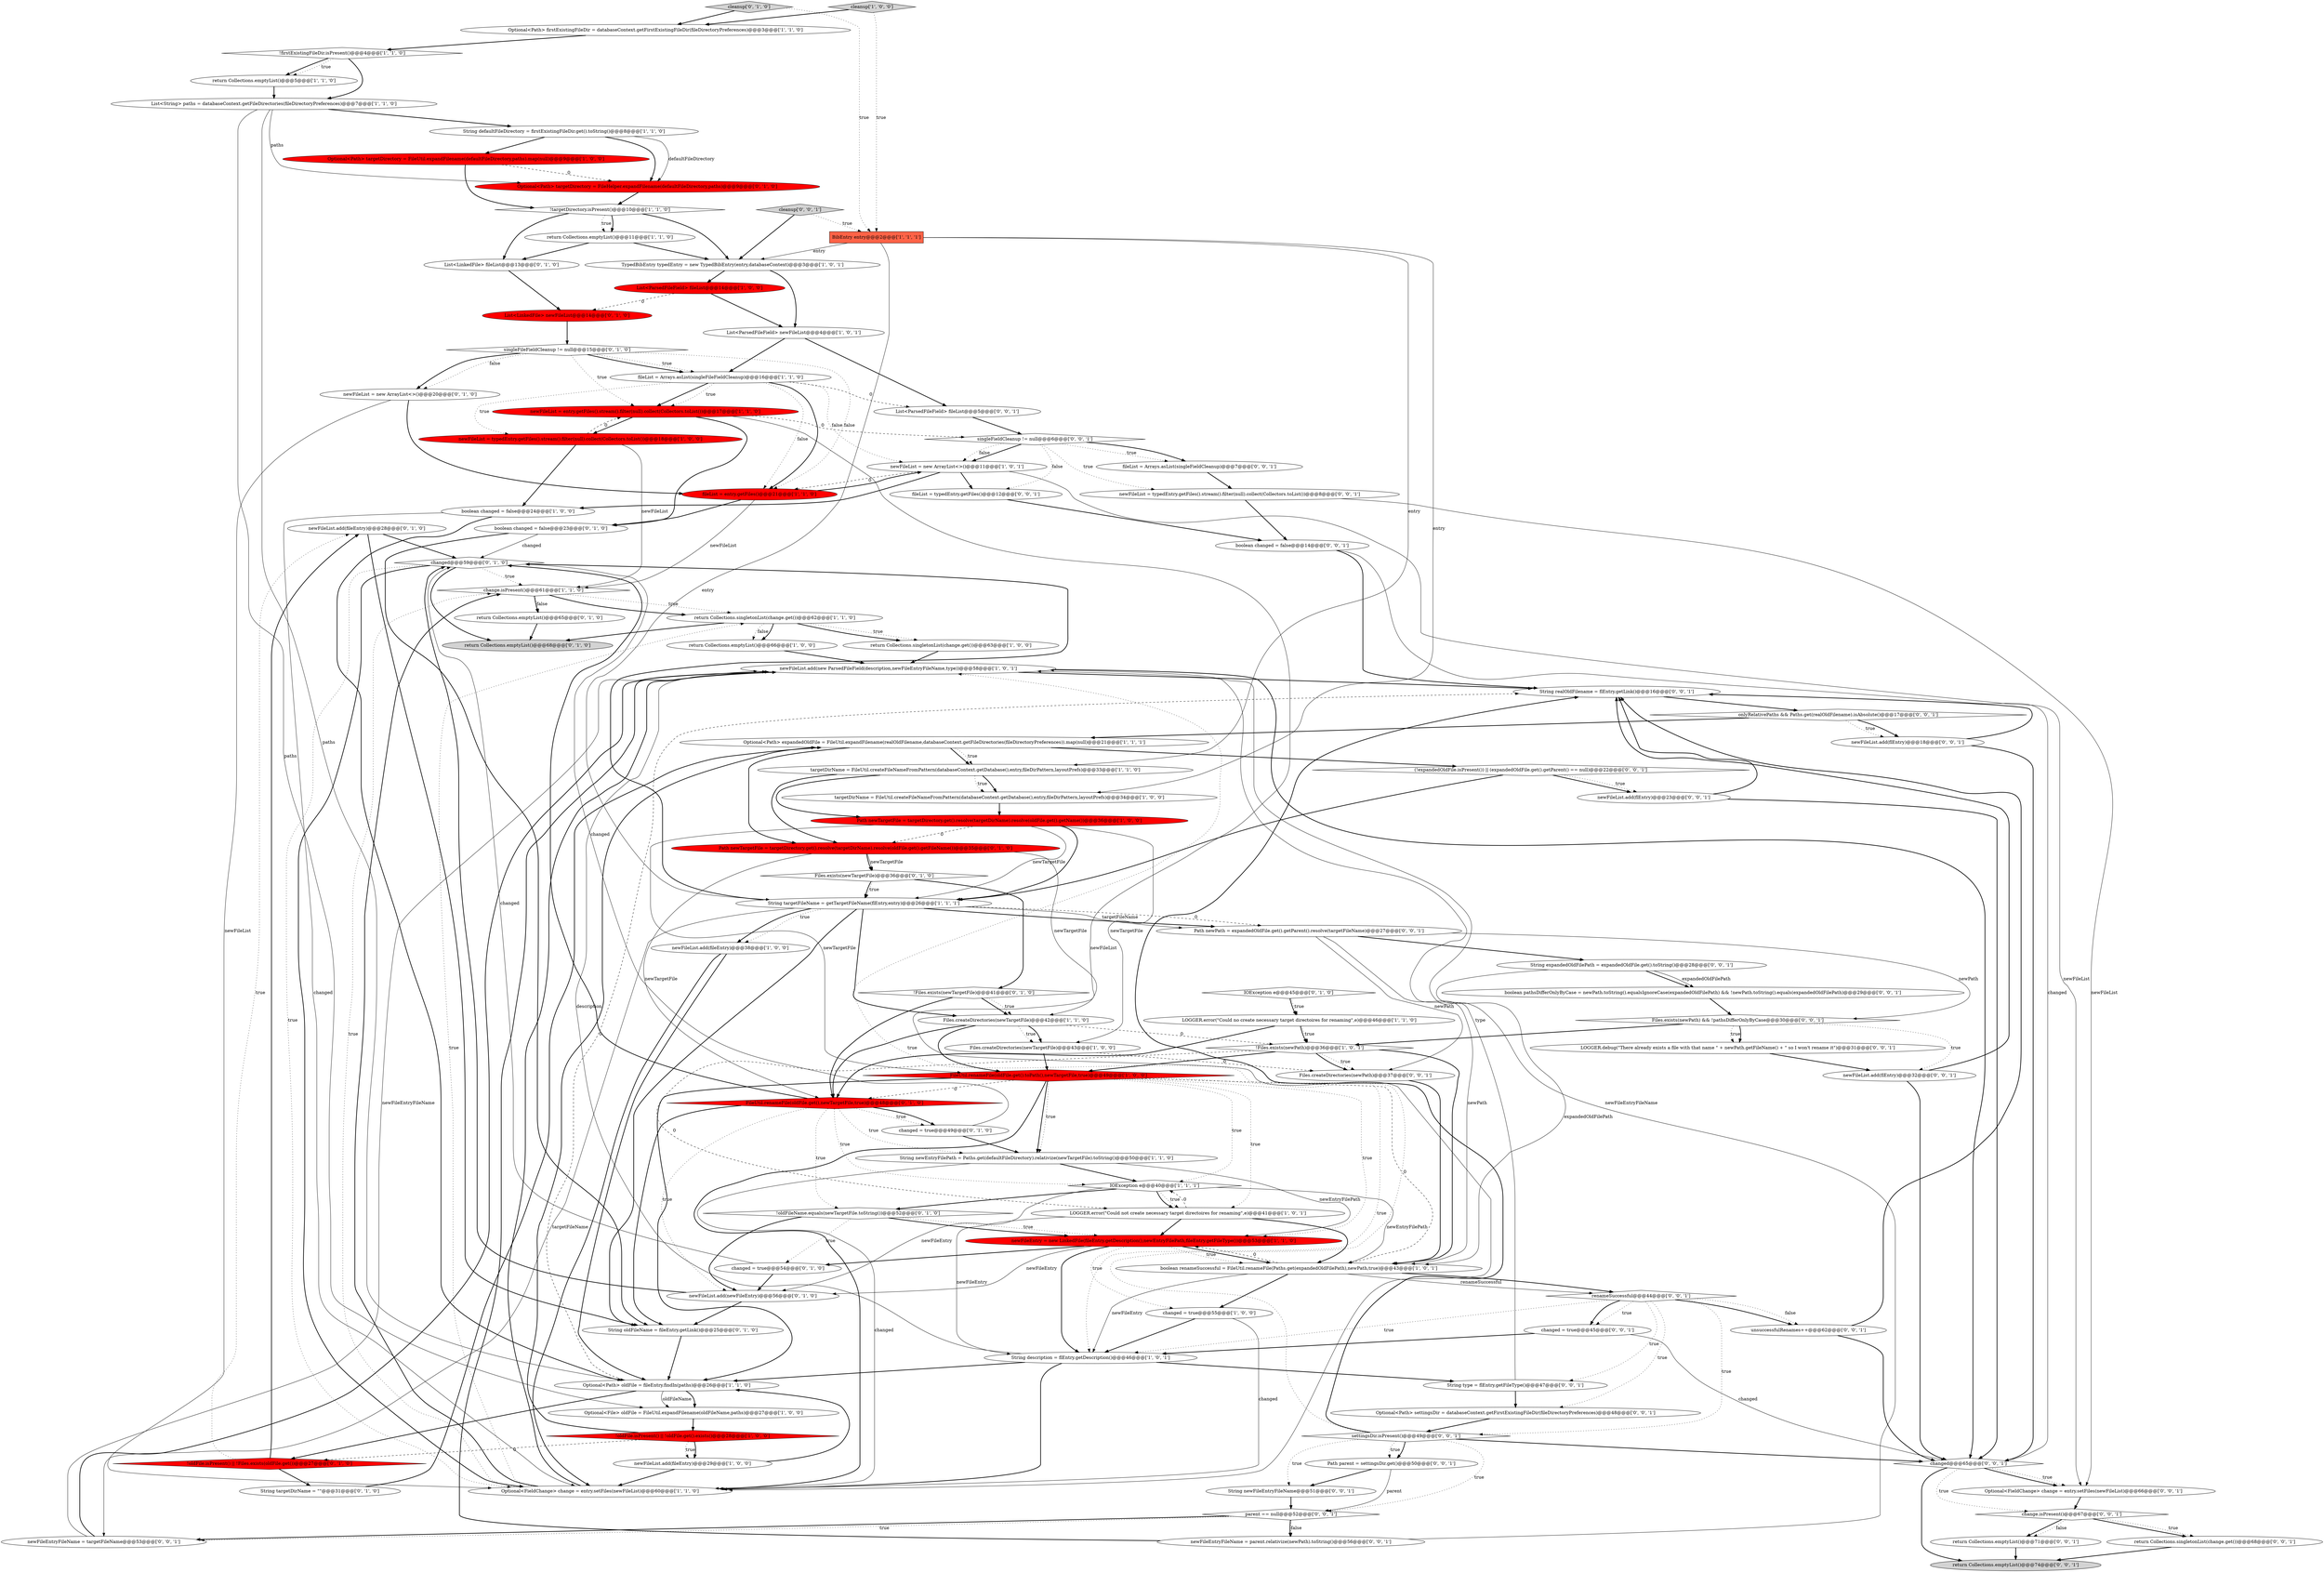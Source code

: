 digraph {
66 [style = filled, label = "newFileList.add(fileEntry)@@@28@@@['0', '1', '0']", fillcolor = white, shape = ellipse image = "AAA0AAABBB2BBB"];
72 [style = filled, label = "boolean pathsDifferOnlyByCase = newPath.toString().equalsIgnoreCase(expandedOldFilePath) && !newPath.toString().equals(expandedOldFilePath)@@@29@@@['0', '0', '1']", fillcolor = white, shape = ellipse image = "AAA0AAABBB3BBB"];
83 [style = filled, label = "Files.createDirectories(newPath)@@@37@@@['0', '0', '1']", fillcolor = white, shape = ellipse image = "AAA0AAABBB3BBB"];
101 [style = filled, label = "return Collections.singletonList(change.get())@@@68@@@['0', '0', '1']", fillcolor = white, shape = ellipse image = "AAA0AAABBB3BBB"];
7 [style = filled, label = "!oldFile.isPresent() || !oldFile.get().exists()@@@28@@@['1', '0', '0']", fillcolor = red, shape = diamond image = "AAA1AAABBB1BBB"];
0 [style = filled, label = "BibEntry entry@@@2@@@['1', '1', '1']", fillcolor = tomato, shape = box image = "AAA0AAABBB1BBB"];
16 [style = filled, label = "Optional<Path> targetDirectory = FileUtil.expandFilename(defaultFileDirectory,paths).map(null)@@@9@@@['1', '0', '0']", fillcolor = red, shape = ellipse image = "AAA1AAABBB1BBB"];
47 [style = filled, label = "FileUtil.renameFile(oldFile.get(),newTargetFile,true)@@@48@@@['0', '1', '0']", fillcolor = red, shape = diamond image = "AAA1AAABBB2BBB"];
92 [style = filled, label = "cleanup['0', '0', '1']", fillcolor = lightgray, shape = diamond image = "AAA0AAABBB3BBB"];
93 [style = filled, label = "String realOldFilename = flEntry.getLink()@@@16@@@['0', '0', '1']", fillcolor = white, shape = ellipse image = "AAA0AAABBB3BBB"];
2 [style = filled, label = "targetDirName = FileUtil.createFileNameFromPattern(databaseContext.getDatabase(),entry,fileDirPattern,layoutPrefs)@@@34@@@['1', '0', '0']", fillcolor = white, shape = ellipse image = "AAA0AAABBB1BBB"];
85 [style = filled, label = "newFileEntryFileName = targetFileName@@@53@@@['0', '0', '1']", fillcolor = white, shape = ellipse image = "AAA0AAABBB3BBB"];
98 [style = filled, label = "changed@@@65@@@['0', '0', '1']", fillcolor = white, shape = diamond image = "AAA0AAABBB3BBB"];
58 [style = filled, label = "singleFileFieldCleanup != null@@@15@@@['0', '1', '0']", fillcolor = white, shape = diamond image = "AAA0AAABBB2BBB"];
57 [style = filled, label = "List<LinkedFile> newFileList@@@14@@@['0', '1', '0']", fillcolor = red, shape = ellipse image = "AAA1AAABBB2BBB"];
33 [style = filled, label = "List<String> paths = databaseContext.getFileDirectories(fileDirectoryPreferences)@@@7@@@['1', '1', '0']", fillcolor = white, shape = ellipse image = "AAA0AAABBB1BBB"];
6 [style = filled, label = "targetDirName = FileUtil.createFileNameFromPattern(databaseContext.getDatabase(),entry,fileDirPattern,layoutPrefs)@@@33@@@['1', '1', '0']", fillcolor = white, shape = ellipse image = "AAA0AAABBB1BBB"];
49 [style = filled, label = "newFileList.add(newFileEntry)@@@56@@@['0', '1', '0']", fillcolor = white, shape = ellipse image = "AAA0AAABBB2BBB"];
9 [style = filled, label = "TypedBibEntry typedEntry = new TypedBibEntry(entry,databaseContext)@@@3@@@['1', '0', '1']", fillcolor = white, shape = ellipse image = "AAA0AAABBB1BBB"];
39 [style = filled, label = "Files.createDirectories(newTargetFile)@@@42@@@['1', '1', '0']", fillcolor = white, shape = ellipse image = "AAA0AAABBB1BBB"];
13 [style = filled, label = "return Collections.emptyList()@@@5@@@['1', '1', '0']", fillcolor = white, shape = ellipse image = "AAA0AAABBB1BBB"];
81 [style = filled, label = "(!expandedOldFile.isPresent()) || (expandedOldFile.get().getParent() == null)@@@22@@@['0', '0', '1']", fillcolor = white, shape = diamond image = "AAA0AAABBB3BBB"];
43 [style = filled, label = "changed = true@@@55@@@['1', '0', '0']", fillcolor = white, shape = ellipse image = "AAA0AAABBB1BBB"];
68 [style = filled, label = "cleanup['0', '1', '0']", fillcolor = lightgray, shape = diamond image = "AAA0AAABBB2BBB"];
104 [style = filled, label = "Files.exists(newPath) && !pathsDifferOnlyByCase@@@30@@@['0', '0', '1']", fillcolor = white, shape = diamond image = "AAA0AAABBB3BBB"];
29 [style = filled, label = "Optional<Path> firstExistingFileDir = databaseContext.getFirstExistingFileDir(fileDirectoryPreferences)@@@3@@@['1', '1', '0']", fillcolor = white, shape = ellipse image = "AAA0AAABBB1BBB"];
102 [style = filled, label = "boolean changed = false@@@14@@@['0', '0', '1']", fillcolor = white, shape = ellipse image = "AAA0AAABBB3BBB"];
27 [style = filled, label = "newFileList = new ArrayList<>()@@@11@@@['1', '0', '1']", fillcolor = white, shape = ellipse image = "AAA0AAABBB1BBB"];
55 [style = filled, label = "changed = true@@@49@@@['0', '1', '0']", fillcolor = white, shape = ellipse image = "AAA0AAABBB2BBB"];
62 [style = filled, label = "return Collections.emptyList()@@@65@@@['0', '1', '0']", fillcolor = white, shape = ellipse image = "AAA0AAABBB2BBB"];
99 [style = filled, label = "Optional<Path> settingsDir = databaseContext.getFirstExistingFileDir(fileDirectoryPreferences)@@@48@@@['0', '0', '1']", fillcolor = white, shape = ellipse image = "AAA0AAABBB3BBB"];
11 [style = filled, label = "newFileList = typedEntry.getFiles().stream().filter(null).collect(Collectors.toList())@@@18@@@['1', '0', '0']", fillcolor = red, shape = ellipse image = "AAA1AAABBB1BBB"];
44 [style = filled, label = "return Collections.singletonList(change.get())@@@62@@@['1', '1', '0']", fillcolor = white, shape = ellipse image = "AAA0AAABBB1BBB"];
76 [style = filled, label = "unsuccessfulRenames++@@@62@@@['0', '0', '1']", fillcolor = white, shape = ellipse image = "AAA0AAABBB3BBB"];
90 [style = filled, label = "List<ParsedFileField> fileList@@@5@@@['0', '0', '1']", fillcolor = white, shape = ellipse image = "AAA0AAABBB3BBB"];
64 [style = filled, label = "return Collections.emptyList()@@@68@@@['0', '1', '0']", fillcolor = lightgray, shape = ellipse image = "AAA0AAABBB2BBB"];
24 [style = filled, label = "return Collections.emptyList()@@@66@@@['1', '0', '0']", fillcolor = white, shape = ellipse image = "AAA0AAABBB1BBB"];
89 [style = filled, label = "return Collections.emptyList()@@@71@@@['0', '0', '1']", fillcolor = white, shape = ellipse image = "AAA0AAABBB3BBB"];
36 [style = filled, label = "newFileList.add(new ParsedFileField(description,newFileEntryFileName,type))@@@58@@@['1', '0', '1']", fillcolor = white, shape = ellipse image = "AAA0AAABBB1BBB"];
94 [style = filled, label = "return Collections.emptyList()@@@74@@@['0', '0', '1']", fillcolor = lightgray, shape = ellipse image = "AAA0AAABBB3BBB"];
77 [style = filled, label = "Optional<FieldChange> change = entry.setFiles(newFileList)@@@66@@@['0', '0', '1']", fillcolor = white, shape = ellipse image = "AAA0AAABBB3BBB"];
30 [style = filled, label = "Path newTargetFile = targetDirectory.get().resolve(targetDirName).resolve(oldFile.get().getName())@@@36@@@['1', '0', '0']", fillcolor = red, shape = ellipse image = "AAA1AAABBB1BBB"];
80 [style = filled, label = "Path newPath = expandedOldFile.get().getParent().resolve(targetFileName)@@@27@@@['0', '0', '1']", fillcolor = white, shape = ellipse image = "AAA0AAABBB3BBB"];
22 [style = filled, label = "FileUtil.renameFile(oldFile.get().toPath(),newTargetFile,true)@@@49@@@['1', '0', '0']", fillcolor = red, shape = diamond image = "AAA1AAABBB1BBB"];
82 [style = filled, label = "newFileList.add(flEntry)@@@18@@@['0', '0', '1']", fillcolor = white, shape = ellipse image = "AAA0AAABBB3BBB"];
10 [style = filled, label = "newFileList = entry.getFiles().stream().filter(null).collect(Collectors.toList())@@@17@@@['1', '1', '0']", fillcolor = red, shape = ellipse image = "AAA1AAABBB1BBB"];
12 [style = filled, label = "boolean renameSuccessful = FileUtil.renameFile(Paths.get(expandedOldFilePath),newPath,true)@@@43@@@['1', '0', '1']", fillcolor = white, shape = ellipse image = "AAA0AAABBB1BBB"];
19 [style = filled, label = "change.isPresent()@@@61@@@['1', '1', '0']", fillcolor = white, shape = diamond image = "AAA0AAABBB1BBB"];
35 [style = filled, label = "String targetFileName = getTargetFileName(flEntry,entry)@@@26@@@['1', '1', '1']", fillcolor = white, shape = ellipse image = "AAA0AAABBB1BBB"];
32 [style = filled, label = "fileList = Arrays.asList(singleFileFieldCleanup)@@@16@@@['1', '1', '0']", fillcolor = white, shape = ellipse image = "AAA0AAABBB1BBB"];
21 [style = filled, label = "fileList = entry.getFiles()@@@21@@@['1', '1', '0']", fillcolor = red, shape = ellipse image = "AAA1AAABBB1BBB"];
5 [style = filled, label = "Optional<Path> oldFile = fileEntry.findIn(paths)@@@26@@@['1', '1', '0']", fillcolor = white, shape = ellipse image = "AAA0AAABBB1BBB"];
15 [style = filled, label = "String defaultFileDirectory = firstExistingFileDir.get().toString()@@@8@@@['1', '1', '0']", fillcolor = white, shape = ellipse image = "AAA0AAABBB1BBB"];
37 [style = filled, label = "cleanup['1', '0', '0']", fillcolor = lightgray, shape = diamond image = "AAA0AAABBB1BBB"];
61 [style = filled, label = "Files.exists(newTargetFile)@@@36@@@['0', '1', '0']", fillcolor = white, shape = diamond image = "AAA0AAABBB2BBB"];
88 [style = filled, label = "Path parent = settingsDir.get()@@@50@@@['0', '0', '1']", fillcolor = white, shape = ellipse image = "AAA0AAABBB3BBB"];
97 [style = filled, label = "String newFileEntryFileName@@@51@@@['0', '0', '1']", fillcolor = white, shape = ellipse image = "AAA0AAABBB3BBB"];
46 [style = filled, label = "LOGGER.error(\"Could not create necessary target directoires for renaming\",e)@@@41@@@['1', '0', '1']", fillcolor = white, shape = ellipse image = "AAA0AAABBB1BBB"];
41 [style = filled, label = "LOGGER.error(\"Could no create necessary target directoires for renaming\",e)@@@46@@@['1', '1', '0']", fillcolor = white, shape = ellipse image = "AAA0AAABBB1BBB"];
86 [style = filled, label = "newFileList.add(flEntry)@@@32@@@['0', '0', '1']", fillcolor = white, shape = ellipse image = "AAA0AAABBB3BBB"];
56 [style = filled, label = "changed@@@59@@@['0', '1', '0']", fillcolor = white, shape = diamond image = "AAA0AAABBB2BBB"];
103 [style = filled, label = "newFileList.add(flEntry)@@@23@@@['0', '0', '1']", fillcolor = white, shape = ellipse image = "AAA0AAABBB3BBB"];
79 [style = filled, label = "LOGGER.debug(\"There already exists a file with that name \" + newPath.getFileName() + \" so I won't rename it\")@@@31@@@['0', '0', '1']", fillcolor = white, shape = ellipse image = "AAA0AAABBB3BBB"];
100 [style = filled, label = "newFileEntryFileName = parent.relativize(newPath).toString()@@@56@@@['0', '0', '1']", fillcolor = white, shape = ellipse image = "AAA0AAABBB3BBB"];
84 [style = filled, label = "newFileList = typedEntry.getFiles().stream().filter(null).collect(Collectors.toList())@@@8@@@['0', '0', '1']", fillcolor = white, shape = ellipse image = "AAA0AAABBB3BBB"];
69 [style = filled, label = "changed = true@@@54@@@['0', '1', '0']", fillcolor = white, shape = ellipse image = "AAA0AAABBB2BBB"];
40 [style = filled, label = "List<ParsedFileField> fileList@@@14@@@['1', '0', '0']", fillcolor = red, shape = ellipse image = "AAA1AAABBB1BBB"];
54 [style = filled, label = "!oldFileName.equals(newTargetFile.toString())@@@52@@@['0', '1', '0']", fillcolor = white, shape = diamond image = "AAA0AAABBB2BBB"];
73 [style = filled, label = "change.isPresent()@@@67@@@['0', '0', '1']", fillcolor = white, shape = diamond image = "AAA0AAABBB3BBB"];
20 [style = filled, label = "return Collections.singletonList(change.get())@@@63@@@['1', '0', '0']", fillcolor = white, shape = ellipse image = "AAA0AAABBB1BBB"];
91 [style = filled, label = "changed = true@@@45@@@['0', '0', '1']", fillcolor = white, shape = ellipse image = "AAA0AAABBB3BBB"];
45 [style = filled, label = "List<ParsedFileField> newFileList@@@4@@@['1', '0', '1']", fillcolor = white, shape = ellipse image = "AAA0AAABBB1BBB"];
3 [style = filled, label = "newFileList.add(fileEntry)@@@38@@@['1', '0', '0']", fillcolor = white, shape = ellipse image = "AAA0AAABBB1BBB"];
14 [style = filled, label = "String newEntryFilePath = Paths.get(defaultFileDirectory).relativize(newTargetFile).toString()@@@50@@@['1', '1', '0']", fillcolor = white, shape = ellipse image = "AAA0AAABBB1BBB"];
65 [style = filled, label = "List<LinkedFile> fileList@@@13@@@['0', '1', '0']", fillcolor = white, shape = ellipse image = "AAA0AAABBB2BBB"];
52 [style = filled, label = "String targetDirName = \"\"@@@31@@@['0', '1', '0']", fillcolor = white, shape = ellipse image = "AAA0AAABBB2BBB"];
38 [style = filled, label = "newFileList.add(fileEntry)@@@29@@@['1', '0', '0']", fillcolor = white, shape = ellipse image = "AAA0AAABBB1BBB"];
4 [style = filled, label = "!targetDirectory.isPresent()@@@10@@@['1', '1', '0']", fillcolor = white, shape = diamond image = "AAA0AAABBB1BBB"];
105 [style = filled, label = "String type = flEntry.getFileType()@@@47@@@['0', '0', '1']", fillcolor = white, shape = ellipse image = "AAA0AAABBB3BBB"];
71 [style = filled, label = "String expandedOldFilePath = expandedOldFile.get().toString()@@@28@@@['0', '0', '1']", fillcolor = white, shape = ellipse image = "AAA0AAABBB3BBB"];
60 [style = filled, label = "boolean changed = false@@@23@@@['0', '1', '0']", fillcolor = white, shape = ellipse image = "AAA0AAABBB2BBB"];
31 [style = filled, label = "return Collections.emptyList()@@@11@@@['1', '1', '0']", fillcolor = white, shape = ellipse image = "AAA0AAABBB1BBB"];
8 [style = filled, label = "String description = flEntry.getDescription()@@@46@@@['1', '0', '1']", fillcolor = white, shape = ellipse image = "AAA0AAABBB1BBB"];
23 [style = filled, label = "newFileEntry = new LinkedFile(fileEntry.getDescription(),newEntryFilePath,fileEntry.getFileType())@@@53@@@['1', '1', '0']", fillcolor = red, shape = ellipse image = "AAA1AAABBB1BBB"];
42 [style = filled, label = "!Files.exists(newPath)@@@36@@@['1', '0', '1']", fillcolor = white, shape = diamond image = "AAA0AAABBB1BBB"];
78 [style = filled, label = "singleFieldCleanup != null@@@6@@@['0', '0', '1']", fillcolor = white, shape = diamond image = "AAA0AAABBB3BBB"];
17 [style = filled, label = "IOException e@@@40@@@['1', '1', '1']", fillcolor = white, shape = diamond image = "AAA0AAABBB1BBB"];
75 [style = filled, label = "settingsDir.isPresent()@@@49@@@['0', '0', '1']", fillcolor = white, shape = diamond image = "AAA0AAABBB3BBB"];
74 [style = filled, label = "fileList = typedEntry.getFiles()@@@12@@@['0', '0', '1']", fillcolor = white, shape = ellipse image = "AAA0AAABBB3BBB"];
67 [style = filled, label = "!Files.exists(newTargetFile)@@@41@@@['0', '1', '0']", fillcolor = white, shape = diamond image = "AAA0AAABBB2BBB"];
26 [style = filled, label = "Files.createDirectories(newTargetFile)@@@43@@@['1', '0', '0']", fillcolor = white, shape = ellipse image = "AAA0AAABBB1BBB"];
70 [style = filled, label = "fileList = Arrays.asList(singleFieldCleanup)@@@7@@@['0', '0', '1']", fillcolor = white, shape = ellipse image = "AAA0AAABBB3BBB"];
50 [style = filled, label = "newFileList = new ArrayList<>()@@@20@@@['0', '1', '0']", fillcolor = white, shape = ellipse image = "AAA0AAABBB2BBB"];
63 [style = filled, label = "Path newTargetFile = targetDirectory.get().resolve(targetDirName).resolve(oldFile.get().getFileName())@@@35@@@['0', '1', '0']", fillcolor = red, shape = ellipse image = "AAA1AAABBB2BBB"];
96 [style = filled, label = "renameSuccessful@@@44@@@['0', '0', '1']", fillcolor = white, shape = diamond image = "AAA0AAABBB3BBB"];
59 [style = filled, label = "!oldFile.isPresent() || !Files.exists(oldFile.get())@@@27@@@['0', '1', '0']", fillcolor = red, shape = diamond image = "AAA1AAABBB2BBB"];
51 [style = filled, label = "String oldFileName = fileEntry.getLink()@@@25@@@['0', '1', '0']", fillcolor = white, shape = ellipse image = "AAA0AAABBB2BBB"];
34 [style = filled, label = "Optional<File> oldFile = FileUtil.expandFilename(oldFileName,paths)@@@27@@@['1', '0', '0']", fillcolor = white, shape = ellipse image = "AAA0AAABBB1BBB"];
95 [style = filled, label = "parent == null@@@52@@@['0', '0', '1']", fillcolor = white, shape = diamond image = "AAA0AAABBB3BBB"];
25 [style = filled, label = "Optional<Path> expandedOldFile = FileUtil.expandFilename(realOldFilename,databaseContext.getFileDirectories(fileDirectoryPreferences)).map(null)@@@21@@@['1', '1', '1']", fillcolor = white, shape = ellipse image = "AAA0AAABBB1BBB"];
48 [style = filled, label = "IOException e@@@45@@@['0', '1', '0']", fillcolor = white, shape = diamond image = "AAA0AAABBB2BBB"];
87 [style = filled, label = "onlyRelativePaths && Paths.get(realOldFilename).isAbsolute()@@@17@@@['0', '0', '1']", fillcolor = white, shape = diamond image = "AAA0AAABBB3BBB"];
18 [style = filled, label = "boolean changed = false@@@24@@@['1', '0', '0']", fillcolor = white, shape = ellipse image = "AAA0AAABBB1BBB"];
28 [style = filled, label = "Optional<FieldChange> change = entry.setFiles(newFileList)@@@60@@@['1', '1', '0']", fillcolor = white, shape = ellipse image = "AAA0AAABBB1BBB"];
53 [style = filled, label = "Optional<Path> targetDirectory = FileHelper.expandFilename(defaultFileDirectory,paths)@@@9@@@['0', '1', '0']", fillcolor = red, shape = ellipse image = "AAA1AAABBB2BBB"];
1 [style = filled, label = "!firstExistingFileDir.isPresent()@@@4@@@['1', '1', '0']", fillcolor = white, shape = diamond image = "AAA0AAABBB1BBB"];
35->80 [style = solid, label="targetFileName"];
35->85 [style = solid, label="targetFileName"];
51->5 [style = bold, label=""];
58->50 [style = bold, label=""];
67->39 [style = bold, label=""];
78->27 [style = bold, label=""];
17->54 [style = bold, label=""];
19->62 [style = dotted, label="false"];
81->103 [style = bold, label=""];
79->86 [style = bold, label=""];
56->64 [style = bold, label=""];
96->75 [style = dotted, label="true"];
31->9 [style = bold, label=""];
58->32 [style = bold, label=""];
47->17 [style = dotted, label="true"];
65->57 [style = bold, label=""];
78->70 [style = bold, label=""];
55->14 [style = bold, label=""];
75->36 [style = dotted, label="true"];
32->11 [style = dotted, label="true"];
49->51 [style = bold, label=""];
14->17 [style = bold, label=""];
78->84 [style = dotted, label="true"];
89->94 [style = bold, label=""];
57->58 [style = bold, label=""];
28->19 [style = dotted, label="true"];
58->32 [style = dotted, label="true"];
104->79 [style = dotted, label="true"];
78->27 [style = dotted, label="false"];
25->6 [style = bold, label=""];
58->10 [style = dotted, label="true"];
1->13 [style = bold, label=""];
59->66 [style = bold, label=""];
26->22 [style = bold, label=""];
92->0 [style = dotted, label="true"];
82->93 [style = bold, label=""];
22->14 [style = dotted, label="true"];
5->34 [style = bold, label=""];
19->44 [style = bold, label=""];
25->63 [style = bold, label=""];
87->82 [style = bold, label=""];
1->13 [style = dotted, label="true"];
84->77 [style = solid, label="newFileList"];
68->0 [style = dotted, label="true"];
30->26 [style = solid, label="newTargetFile"];
1->33 [style = bold, label=""];
105->36 [style = solid, label="type"];
3->5 [style = bold, label=""];
15->53 [style = solid, label="defaultFileDirectory"];
19->44 [style = dotted, label="true"];
98->94 [style = bold, label=""];
44->20 [style = dotted, label="true"];
17->46 [style = dotted, label="true"];
43->8 [style = bold, label=""];
47->51 [style = bold, label=""];
80->12 [style = solid, label="newPath"];
8->105 [style = bold, label=""];
61->35 [style = dotted, label="true"];
56->19 [style = dotted, label="true"];
67->47 [style = bold, label=""];
74->102 [style = bold, label=""];
96->76 [style = bold, label=""];
49->56 [style = bold, label=""];
23->12 [style = bold, label=""];
69->56 [style = solid, label="changed"];
39->47 [style = bold, label=""];
41->42 [style = dotted, label="true"];
47->54 [style = dotted, label="true"];
29->1 [style = bold, label=""];
35->80 [style = dashed, label="0"];
32->21 [style = dotted, label="false"];
0->2 [style = solid, label="entry"];
30->22 [style = solid, label="newTargetFile"];
27->74 [style = bold, label=""];
104->42 [style = bold, label=""];
21->19 [style = solid, label="newFileList"];
30->63 [style = dashed, label="0"];
42->83 [style = dotted, label="true"];
10->11 [style = bold, label=""];
9->40 [style = bold, label=""];
60->51 [style = bold, label=""];
8->28 [style = bold, label=""];
73->89 [style = bold, label=""];
43->28 [style = solid, label="changed"];
22->46 [style = dotted, label="true"];
81->35 [style = bold, label=""];
63->61 [style = solid, label="newTargetFile"];
28->36 [style = bold, label=""];
48->41 [style = bold, label=""];
54->49 [style = bold, label=""];
88->97 [style = bold, label=""];
22->23 [style = dotted, label="true"];
33->15 [style = bold, label=""];
38->28 [style = bold, label=""];
83->12 [style = bold, label=""];
39->26 [style = dotted, label="true"];
5->93 [style = dashed, label="0"];
37->29 [style = bold, label=""];
22->12 [style = dashed, label="0"];
85->36 [style = bold, label=""];
23->43 [style = dotted, label="true"];
12->96 [style = bold, label=""];
4->65 [style = bold, label=""];
23->8 [style = bold, label=""];
70->84 [style = bold, label=""];
58->50 [style = dotted, label="false"];
14->23 [style = solid, label="newEntryFilePath"];
76->98 [style = bold, label=""];
22->5 [style = bold, label=""];
32->10 [style = bold, label=""];
39->26 [style = bold, label=""];
11->18 [style = bold, label=""];
96->105 [style = dotted, label="true"];
35->80 [style = bold, label=""];
6->2 [style = bold, label=""];
39->22 [style = bold, label=""];
47->49 [style = dotted, label="true"];
96->8 [style = dotted, label="true"];
59->66 [style = dotted, label="true"];
55->56 [style = solid, label="changed"];
91->8 [style = bold, label=""];
7->59 [style = dashed, label="0"];
28->44 [style = dotted, label="true"];
63->39 [style = solid, label="newTargetFile"];
44->20 [style = bold, label=""];
91->98 [style = solid, label="changed"];
28->19 [style = bold, label=""];
25->6 [style = dotted, label="true"];
66->51 [style = bold, label=""];
19->62 [style = bold, label=""];
21->60 [style = bold, label=""];
67->39 [style = dotted, label="true"];
96->99 [style = dotted, label="true"];
68->29 [style = bold, label=""];
0->9 [style = solid, label="entry"];
42->22 [style = bold, label=""];
22->14 [style = bold, label=""];
5->34 [style = solid, label="oldFileName"];
44->24 [style = dotted, label="false"];
46->17 [style = dashed, label="0"];
96->76 [style = dotted, label="false"];
35->51 [style = bold, label=""];
48->41 [style = dotted, label="true"];
11->19 [style = solid, label="newFileList"];
103->98 [style = bold, label=""];
0->35 [style = solid, label="entry"];
10->60 [style = bold, label=""];
90->78 [style = bold, label=""];
87->25 [style = bold, label=""];
4->9 [style = bold, label=""];
38->5 [style = bold, label=""];
27->18 [style = bold, label=""];
17->46 [style = bold, label=""];
17->12 [style = solid, label="newEntryFilePath"];
78->70 [style = dotted, label="true"];
12->23 [style = dashed, label="0"];
35->3 [style = bold, label=""];
5->59 [style = bold, label=""];
47->56 [style = bold, label=""];
95->100 [style = bold, label=""];
21->27 [style = bold, label=""];
56->28 [style = dotted, label="true"];
78->74 [style = dotted, label="false"];
77->73 [style = bold, label=""];
54->23 [style = dotted, label="true"];
84->102 [style = bold, label=""];
35->39 [style = bold, label=""];
73->101 [style = bold, label=""];
96->91 [style = dotted, label="true"];
45->32 [style = bold, label=""];
15->53 [style = bold, label=""];
12->96 [style = solid, label="renameSuccessful"];
32->27 [style = dotted, label="false"];
104->86 [style = dotted, label="true"];
22->28 [style = bold, label=""];
32->90 [style = dashed, label="0"];
63->47 [style = solid, label="newTargetFile"];
8->36 [style = solid, label="description"];
80->104 [style = solid, label="newPath"];
103->93 [style = bold, label=""];
36->98 [style = bold, label=""];
16->53 [style = dashed, label="0"];
10->28 [style = solid, label="newFileList"];
71->72 [style = bold, label=""];
4->31 [style = bold, label=""];
97->95 [style = bold, label=""];
96->91 [style = bold, label=""];
3->28 [style = bold, label=""];
101->94 [style = bold, label=""];
6->2 [style = dotted, label="true"];
30->35 [style = bold, label=""];
42->83 [style = bold, label=""];
46->8 [style = solid, label="newFileEntry"];
4->31 [style = dotted, label="true"];
40->57 [style = dashed, label="0"];
37->0 [style = dotted, label="true"];
10->78 [style = dashed, label="0"];
73->89 [style = dotted, label="false"];
42->46 [style = dashed, label="0"];
95->100 [style = dotted, label="false"];
17->49 [style = solid, label="newFileEntry"];
27->77 [style = solid, label="newFileList"];
86->98 [style = bold, label=""];
63->61 [style = bold, label=""];
41->47 [style = bold, label=""];
36->93 [style = bold, label=""];
12->43 [style = bold, label=""];
16->4 [style = bold, label=""];
44->24 [style = bold, label=""];
6->63 [style = bold, label=""];
104->79 [style = bold, label=""];
32->10 [style = dotted, label="true"];
26->83 [style = dashed, label="0"];
33->5 [style = solid, label="paths"];
46->23 [style = bold, label=""];
31->65 [style = bold, label=""];
20->36 [style = bold, label=""];
69->49 [style = bold, label=""];
25->81 [style = bold, label=""];
61->67 [style = bold, label=""];
54->23 [style = bold, label=""];
98->73 [style = dotted, label="true"];
98->77 [style = bold, label=""];
61->35 [style = bold, label=""];
11->10 [style = dashed, label="0"];
71->72 [style = solid, label="expandedOldFilePath"];
87->82 [style = dotted, label="true"];
100->36 [style = bold, label=""];
22->47 [style = dashed, label="0"];
32->21 [style = bold, label=""];
33->34 [style = solid, label="paths"];
81->103 [style = dotted, label="true"];
46->12 [style = bold, label=""];
58->21 [style = dotted, label="false"];
27->21 [style = dashed, label="0"];
80->71 [style = bold, label=""];
35->3 [style = dotted, label="true"];
12->8 [style = solid, label="newFileEntry"];
59->52 [style = bold, label=""];
34->7 [style = bold, label=""];
95->85 [style = bold, label=""];
95->85 [style = dotted, label="true"];
62->64 [style = bold, label=""];
42->12 [style = bold, label=""];
35->56 [style = bold, label=""];
15->16 [style = bold, label=""];
99->75 [style = bold, label=""];
7->38 [style = dotted, label="true"];
47->55 [style = dotted, label="true"];
93->87 [style = bold, label=""];
54->69 [style = dotted, label="true"];
30->35 [style = solid, label="newTargetFile"];
73->101 [style = dotted, label="true"];
24->36 [style = bold, label=""];
7->38 [style = bold, label=""];
86->93 [style = bold, label=""];
50->28 [style = solid, label="newFileList"];
75->88 [style = bold, label=""];
22->8 [style = dotted, label="true"];
39->42 [style = dashed, label="0"];
60->56 [style = solid, label="changed"];
52->25 [style = bold, label=""];
47->55 [style = bold, label=""];
8->5 [style = bold, label=""];
18->28 [style = solid, label="changed"];
45->90 [style = bold, label=""];
105->99 [style = bold, label=""];
9->45 [style = bold, label=""];
18->5 [style = bold, label=""];
56->28 [style = bold, label=""];
92->9 [style = bold, label=""];
23->69 [style = bold, label=""];
82->98 [style = bold, label=""];
102->93 [style = bold, label=""];
72->104 [style = bold, label=""];
47->14 [style = dotted, label="true"];
75->93 [style = bold, label=""];
75->88 [style = dotted, label="true"];
75->98 [style = bold, label=""];
98->77 [style = dotted, label="true"];
85->36 [style = solid, label="newFileEntryFileName"];
66->56 [style = bold, label=""];
22->17 [style = dotted, label="true"];
7->25 [style = bold, label=""];
40->45 [style = bold, label=""];
0->6 [style = solid, label="entry"];
88->95 [style = solid, label="parent"];
33->53 [style = solid, label="paths"];
14->28 [style = solid, label="changed"];
23->49 [style = solid, label="newFileEntry"];
80->83 [style = solid, label="newPath"];
13->33 [style = bold, label=""];
2->30 [style = bold, label=""];
53->4 [style = bold, label=""];
50->21 [style = bold, label=""];
23->12 [style = dotted, label="true"];
76->93 [style = bold, label=""];
75->95 [style = dotted, label="true"];
102->98 [style = solid, label="changed"];
100->36 [style = solid, label="newFileEntryFileName"];
44->64 [style = bold, label=""];
71->12 [style = solid, label="expandedOldFilePath"];
75->97 [style = dotted, label="true"];
41->42 [style = bold, label=""];
6->30 [style = bold, label=""];
}
